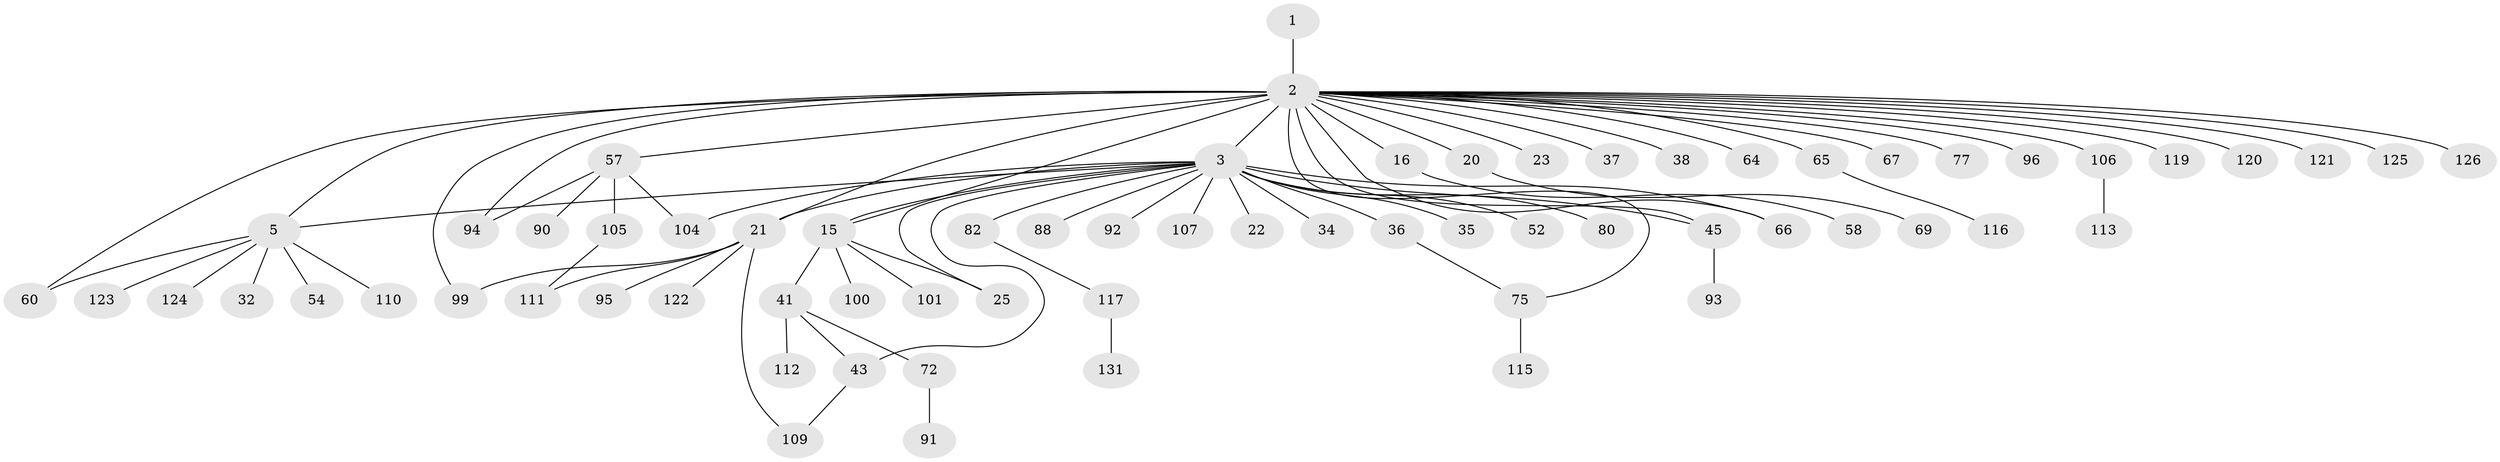 // original degree distribution, {1: 0.5373134328358209, 19: 0.007462686567164179, 4: 0.05970149253731343, 6: 0.022388059701492536, 10: 0.007462686567164179, 11: 0.014925373134328358, 18: 0.007462686567164179, 8: 0.014925373134328358, 7: 0.029850746268656716, 9: 0.007462686567164179, 2: 0.21641791044776118, 5: 0.014925373134328358, 3: 0.05970149253731343}
// Generated by graph-tools (version 1.1) at 2025/14/03/09/25 04:14:47]
// undirected, 67 vertices, 80 edges
graph export_dot {
graph [start="1"]
  node [color=gray90,style=filled];
  1;
  2 [super="+70+63+39+27+9+49+18"];
  3 [super="+6+4+8"];
  5 [super="+7+44+10"];
  15 [super="+33"];
  16 [super="+76+118"];
  20;
  21 [super="+89+42"];
  22;
  23;
  25;
  32;
  34 [super="+48"];
  35;
  36 [super="+61"];
  37;
  38;
  41 [super="+55+130+127+114"];
  43 [super="+98"];
  45 [super="+78"];
  52;
  54;
  57 [super="+74"];
  58;
  60;
  64;
  65;
  66;
  67;
  69;
  72 [super="+87"];
  75;
  77;
  80;
  82 [super="+103"];
  88;
  90;
  91;
  92;
  93;
  94;
  95;
  96;
  99;
  100;
  101;
  104;
  105;
  106;
  107;
  109;
  110;
  111;
  112;
  113;
  115;
  116;
  117;
  119;
  120;
  121;
  122;
  123;
  124;
  125;
  126;
  131;
  1 -- 2;
  2 -- 3 [weight=11];
  2 -- 5;
  2 -- 15;
  2 -- 20;
  2 -- 37;
  2 -- 119;
  2 -- 126;
  2 -- 45;
  2 -- 64;
  2 -- 65;
  2 -- 66;
  2 -- 67;
  2 -- 75;
  2 -- 77;
  2 -- 16 [weight=2];
  2 -- 21;
  2 -- 23;
  2 -- 94;
  2 -- 96;
  2 -- 121;
  2 -- 99;
  2 -- 38;
  2 -- 106;
  2 -- 120;
  2 -- 57;
  2 -- 60;
  2 -- 125;
  3 -- 21 [weight=2];
  3 -- 35;
  3 -- 5;
  3 -- 107;
  3 -- 45 [weight=2];
  3 -- 52;
  3 -- 66;
  3 -- 15;
  3 -- 80;
  3 -- 82;
  3 -- 22;
  3 -- 88;
  3 -- 25;
  3 -- 92;
  3 -- 34;
  3 -- 36;
  3 -- 104;
  3 -- 43;
  5 -- 32;
  5 -- 54;
  5 -- 60;
  5 -- 123;
  5 -- 124;
  5 -- 110;
  15 -- 25;
  15 -- 41;
  15 -- 100;
  15 -- 101;
  16 -- 58;
  20 -- 69;
  21 -- 95;
  21 -- 99;
  21 -- 109;
  21 -- 111;
  21 -- 122;
  36 -- 75;
  41 -- 43;
  41 -- 72;
  41 -- 112;
  43 -- 109;
  45 -- 93;
  57 -- 90;
  57 -- 94;
  57 -- 105;
  57 -- 104;
  65 -- 116;
  72 -- 91;
  75 -- 115;
  82 -- 117;
  105 -- 111;
  106 -- 113;
  117 -- 131;
}
